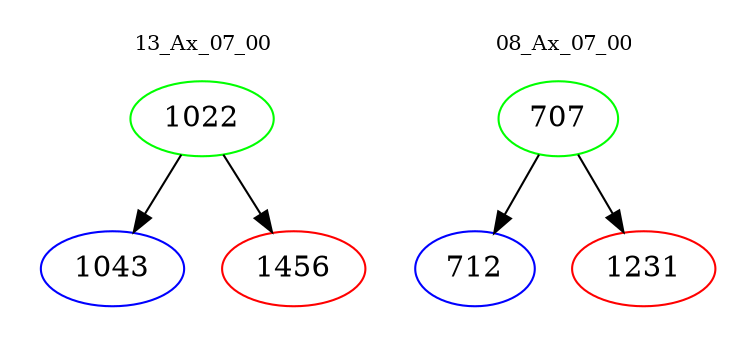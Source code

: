 digraph{
subgraph cluster_0 {
color = white
label = "13_Ax_07_00";
fontsize=10;
T0_1022 [label="1022", color="green"]
T0_1022 -> T0_1043 [color="black"]
T0_1043 [label="1043", color="blue"]
T0_1022 -> T0_1456 [color="black"]
T0_1456 [label="1456", color="red"]
}
subgraph cluster_1 {
color = white
label = "08_Ax_07_00";
fontsize=10;
T1_707 [label="707", color="green"]
T1_707 -> T1_712 [color="black"]
T1_712 [label="712", color="blue"]
T1_707 -> T1_1231 [color="black"]
T1_1231 [label="1231", color="red"]
}
}
